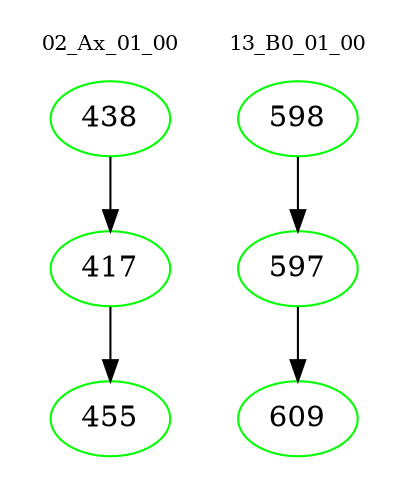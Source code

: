digraph{
subgraph cluster_0 {
color = white
label = "02_Ax_01_00";
fontsize=10;
T0_438 [label="438", color="green"]
T0_438 -> T0_417 [color="black"]
T0_417 [label="417", color="green"]
T0_417 -> T0_455 [color="black"]
T0_455 [label="455", color="green"]
}
subgraph cluster_1 {
color = white
label = "13_B0_01_00";
fontsize=10;
T1_598 [label="598", color="green"]
T1_598 -> T1_597 [color="black"]
T1_597 [label="597", color="green"]
T1_597 -> T1_609 [color="black"]
T1_609 [label="609", color="green"]
}
}
